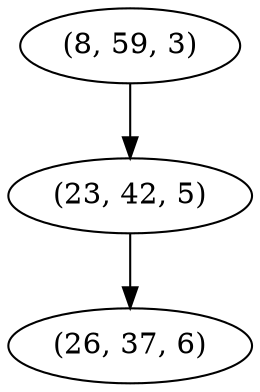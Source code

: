 digraph tree {
    "(8, 59, 3)";
    "(23, 42, 5)";
    "(26, 37, 6)";
    "(8, 59, 3)" -> "(23, 42, 5)";
    "(23, 42, 5)" -> "(26, 37, 6)";
}

